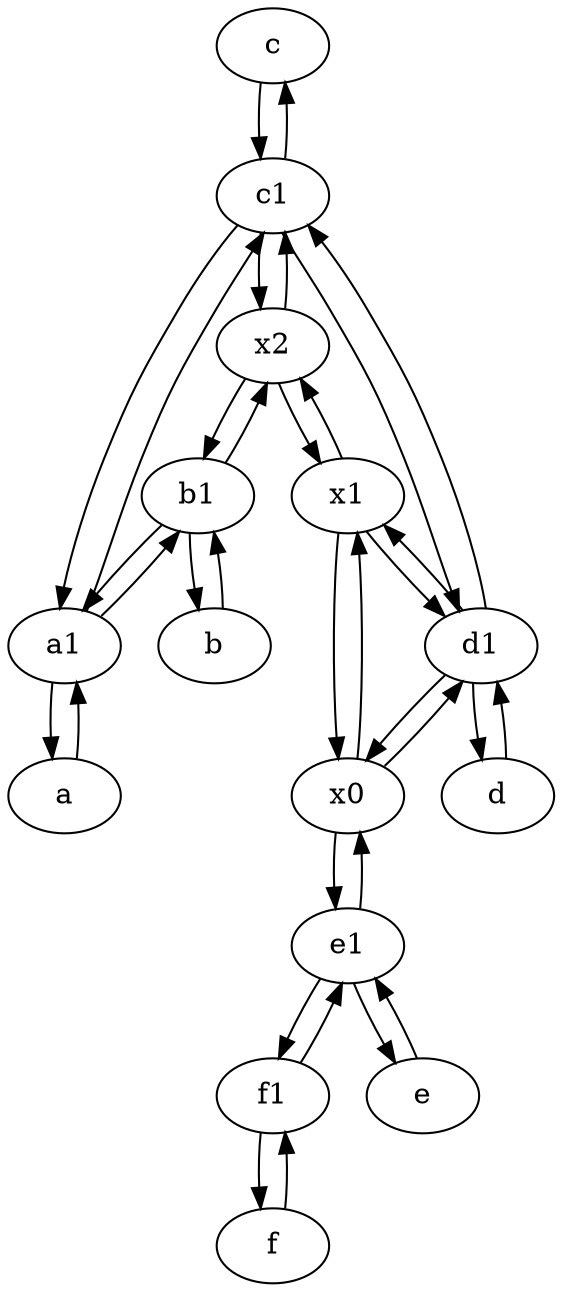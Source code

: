 digraph  {
	c [pos="20,10!"];
	x1;
	b1 [pos="45,20!"];
	a [pos="40,10!"];
	f1;
	a1 [pos="40,15!"];
	b [pos="50,20!"];
	c1 [pos="30,15!"];
	d1 [pos="25,30!"];
	d [pos="20,30!"];
	e [pos="30,50!"];
	x2;
	f [pos="15,45!"];
	e1 [pos="25,45!"];
	x0;
	x0 -> d1;
	x1 -> d1;
	x0 -> x1;
	c1 -> a1;
	c1 -> d1;
	d1 -> x1;
	d1 -> x0;
	e1 -> f1;
	f1 -> e1;
	b1 -> a1;
	a1 -> a;
	b1 -> x2;
	a1 -> b1;
	f -> f1;
	a -> a1;
	x0 -> e1;
	f1 -> f;
	b1 -> b;
	b -> b1;
	x2 -> b1;
	e1 -> e;
	x1 -> x2;
	a1 -> c1;
	c1 -> x2;
	d1 -> c1;
	d -> d1;
	e -> e1;
	x1 -> x0;
	d1 -> d;
	x2 -> x1;
	e1 -> x0;
	c -> c1;
	c1 -> c;
	x2 -> c1;

	}